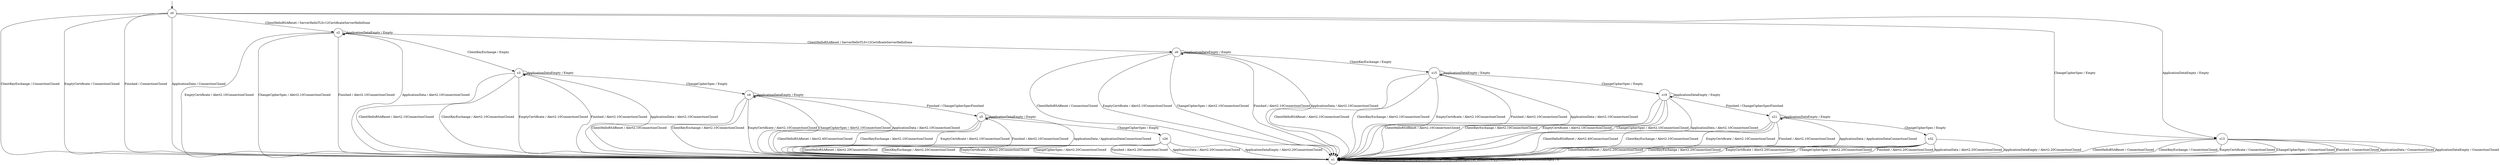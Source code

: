 digraph g {

	s0 [shape="circle" label="s0"];
	s1 [shape="circle" label="s1"];
	s2 [shape="circle" label="s2"];
	s3 [shape="circle" label="s3"];
	s4 [shape="circle" label="s4"];
	s5 [shape="circle" label="s5"];
	s6 [shape="circle" label="s6"];
	s7 [shape="circle" label="s19"];
	s8 [shape="circle" label="s32"];
	s9 [shape="circle" label="s13"];
	s10 [shape="circle" label="s26"];
	s11 [shape="circle" label="s21"];
	s12 [shape="circle" label="s15"];
	s0 -> s2 [label="ClientHelloRSAReset / ServerHelloTLSv12CertificateServerHelloDone"];
	s0 -> s1 [label="ClientKeyExchange / ConnectionClosed"];
	s0 -> s1 [label="EmptyCertificate / ConnectionClosed"];
	s0 -> s9 [label="ChangeCipherSpec / Empty"];
	s0 -> s1 [label="Finished / ConnectionClosed"];
	s0 -> s1 [label="ApplicationData / ConnectionClosed"];
	s0 -> s9 [label="ApplicationDataEmpty / Empty"];
	s1 -> s1 [label="ClientHelloRSAReset / x"];
	s1 -> s1 [label="ClientKeyExchange / x"];
	s1 -> s1 [label="EmptyCertificate / x"];
	s1 -> s1 [label="ChangeCipherSpec / x"];
	s1 -> s1 [label="Finished / x"];
	s1 -> s1 [label="ApplicationData / x"];
	s1 -> s1 [label="ApplicationDataEmpty / x"];
	s2 -> s6 [label="ClientHelloRSAReset / ServerHelloTLSv12CertificateServerHelloDone"];
	s2 -> s3 [label="ClientKeyExchange / Empty"];
	s2 -> s1 [label="EmptyCertificate / Alert2.10ConnectionClosed"];
	s2 -> s1 [label="ChangeCipherSpec / Alert2.10ConnectionClosed"];
	s2 -> s1 [label="Finished / Alert2.10ConnectionClosed"];
	s2 -> s1 [label="ApplicationData / Alert2.10ConnectionClosed"];
	s2 -> s2 [label="ApplicationDataEmpty / Empty"];
	s3 -> s1 [label="ClientHelloRSAReset / Alert2.10ConnectionClosed"];
	s3 -> s1 [label="ClientKeyExchange / Alert2.10ConnectionClosed"];
	s3 -> s1 [label="EmptyCertificate / Alert2.10ConnectionClosed"];
	s3 -> s4 [label="ChangeCipherSpec / Empty"];
	s3 -> s1 [label="Finished / Alert2.10ConnectionClosed"];
	s3 -> s1 [label="ApplicationData / Alert2.10ConnectionClosed"];
	s3 -> s3 [label="ApplicationDataEmpty / Empty"];
	s4 -> s1 [label="ClientHelloRSAReset / Alert2.10ConnectionClosed"];
	s4 -> s1 [label="ClientKeyExchange / Alert2.10ConnectionClosed"];
	s4 -> s1 [label="EmptyCertificate / Alert2.10ConnectionClosed"];
	s4 -> s1 [label="ChangeCipherSpec / Alert2.10ConnectionClosed"];
	s4 -> s5 [label="Finished / ChangeCipherSpecFinished"];
	s4 -> s1 [label="ApplicationData / Alert2.10ConnectionClosed"];
	s4 -> s4 [label="ApplicationDataEmpty / Empty"];
	s5 -> s1 [label="ClientHelloRSAReset / Alert2.40ConnectionClosed"];
	s5 -> s1 [label="ClientKeyExchange / Alert2.10ConnectionClosed"];
	s5 -> s1 [label="EmptyCertificate / Alert2.10ConnectionClosed"];
	s5 -> s10 [label="ChangeCipherSpec / Empty"];
	s5 -> s1 [label="Finished / Alert2.10ConnectionClosed"];
	s5 -> s1 [label="ApplicationData / ApplicationDataConnectionClosed"];
	s5 -> s5 [label="ApplicationDataEmpty / Empty"];
	s6 -> s1 [label="ClientHelloRSAReset / ConnectionClosed"];
	s6 -> s12 [label="ClientKeyExchange / Empty"];
	s6 -> s1 [label="EmptyCertificate / Alert2.10ConnectionClosed"];
	s6 -> s1 [label="ChangeCipherSpec / Alert2.10ConnectionClosed"];
	s6 -> s1 [label="Finished / Alert2.10ConnectionClosed"];
	s6 -> s1 [label="ApplicationData / Alert2.10ConnectionClosed"];
	s6 -> s6 [label="ApplicationDataEmpty / Empty"];
	s7 -> s1 [label="ClientHelloRSAReset / Alert2.10ConnectionClosed"];
	s7 -> s1 [label="ClientKeyExchange / Alert2.10ConnectionClosed"];
	s7 -> s1 [label="EmptyCertificate / Alert2.10ConnectionClosed"];
	s7 -> s1 [label="ChangeCipherSpec / Alert2.10ConnectionClosed"];
	s7 -> s11 [label="Finished / ChangeCipherSpecFinished"];
	s7 -> s1 [label="ApplicationData / Alert2.10ConnectionClosed"];
	s7 -> s7 [label="ApplicationDataEmpty / Empty"];
	s8 -> s1 [label="ClientHelloRSAReset / Alert2.20ConnectionClosed"];
	s8 -> s1 [label="ClientKeyExchange / Alert2.20ConnectionClosed"];
	s8 -> s1 [label="EmptyCertificate / Alert2.20ConnectionClosed"];
	s8 -> s1 [label="ChangeCipherSpec / Alert2.20ConnectionClosed"];
	s8 -> s1 [label="Finished / Alert2.20ConnectionClosed"];
	s8 -> s1 [label="ApplicationData / Alert2.20ConnectionClosed"];
	s8 -> s1 [label="ApplicationDataEmpty / Alert2.20ConnectionClosed"];
	s9 -> s1 [label="ClientHelloRSAReset / ConnectionClosed"];
	s9 -> s1 [label="ClientKeyExchange / ConnectionClosed"];
	s9 -> s1 [label="EmptyCertificate / ConnectionClosed"];
	s9 -> s1 [label="ChangeCipherSpec / ConnectionClosed"];
	s9 -> s1 [label="Finished / ConnectionClosed"];
	s9 -> s1 [label="ApplicationData / ConnectionClosed"];
	s9 -> s1 [label="ApplicationDataEmpty / ConnectionClosed"];
	s10 -> s1 [label="ClientHelloRSAReset / Alert2.20ConnectionClosed"];
	s10 -> s1 [label="ClientKeyExchange / Alert2.20ConnectionClosed"];
	s10 -> s1 [label="EmptyCertificate / Alert2.20ConnectionClosed"];
	s10 -> s1 [label="ChangeCipherSpec / Alert2.20ConnectionClosed"];
	s10 -> s1 [label="Finished / Alert2.20ConnectionClosed"];
	s10 -> s1 [label="ApplicationData / Alert2.20ConnectionClosed"];
	s10 -> s1 [label="ApplicationDataEmpty / Alert2.20ConnectionClosed"];
	s11 -> s1 [label="ClientHelloRSAReset / Alert2.40ConnectionClosed"];
	s11 -> s1 [label="ClientKeyExchange / Alert2.10ConnectionClosed"];
	s11 -> s1 [label="EmptyCertificate / Alert2.10ConnectionClosed"];
	s11 -> s8 [label="ChangeCipherSpec / Empty"];
	s11 -> s1 [label="Finished / Alert2.10ConnectionClosed"];
	s11 -> s1 [label="ApplicationData / ApplicationDataConnectionClosed"];
	s11 -> s11 [label="ApplicationDataEmpty / Empty"];
	s12 -> s1 [label="ClientHelloRSAReset / Alert2.10ConnectionClosed"];
	s12 -> s1 [label="ClientKeyExchange / Alert2.10ConnectionClosed"];
	s12 -> s1 [label="EmptyCertificate / Alert2.10ConnectionClosed"];
	s12 -> s7 [label="ChangeCipherSpec / Empty"];
	s12 -> s1 [label="Finished / Alert2.10ConnectionClosed"];
	s12 -> s1 [label="ApplicationData / Alert2.10ConnectionClosed"];
	s12 -> s12 [label="ApplicationDataEmpty / Empty"];

__start0 [label="" shape="none" width="0" height="0"];
__start0 -> s0;

}
